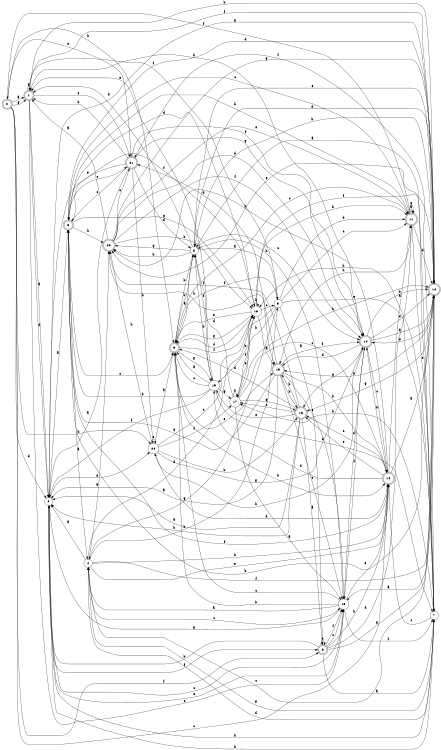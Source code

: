 digraph n19_1 {
__start0 [label="" shape="none"];

rankdir=LR;
size="8,5";

s0 [style="rounded,filled", color="black", fillcolor="white" shape="doublecircle", label="0"];
s1 [style="rounded,filled", color="black", fillcolor="white" shape="doublecircle", label="1"];
s2 [style="filled", color="black", fillcolor="white" shape="circle", label="2"];
s3 [style="rounded,filled", color="black", fillcolor="white" shape="doublecircle", label="3"];
s4 [style="filled", color="black", fillcolor="white" shape="circle", label="4"];
s5 [style="filled", color="black", fillcolor="white" shape="circle", label="5"];
s6 [style="rounded,filled", color="black", fillcolor="white" shape="doublecircle", label="6"];
s7 [style="filled", color="black", fillcolor="white" shape="circle", label="7"];
s8 [style="filled", color="black", fillcolor="white" shape="circle", label="8"];
s9 [style="rounded,filled", color="black", fillcolor="white" shape="doublecircle", label="9"];
s10 [style="rounded,filled", color="black", fillcolor="white" shape="doublecircle", label="10"];
s11 [style="rounded,filled", color="black", fillcolor="white" shape="doublecircle", label="11"];
s12 [style="rounded,filled", color="black", fillcolor="white" shape="doublecircle", label="12"];
s13 [style="filled", color="black", fillcolor="white" shape="circle", label="13"];
s14 [style="rounded,filled", color="black", fillcolor="white" shape="doublecircle", label="14"];
s15 [style="rounded,filled", color="black", fillcolor="white" shape="doublecircle", label="15"];
s16 [style="rounded,filled", color="black", fillcolor="white" shape="doublecircle", label="16"];
s17 [style="filled", color="black", fillcolor="white" shape="circle", label="17"];
s18 [style="filled", color="black", fillcolor="white" shape="circle", label="18"];
s19 [style="filled", color="black", fillcolor="white" shape="circle", label="19"];
s20 [style="rounded,filled", color="black", fillcolor="white" shape="doublecircle", label="20"];
s21 [style="rounded,filled", color="black", fillcolor="white" shape="doublecircle", label="21"];
s22 [style="filled", color="black", fillcolor="white" shape="circle", label="22"];
s0 -> s1 [label="a"];
s0 -> s9 [label="b"];
s0 -> s10 [label="c"];
s0 -> s2 [label="d"];
s0 -> s21 [label="e"];
s0 -> s6 [label="f"];
s0 -> s1 [label="g"];
s0 -> s22 [label="h"];
s1 -> s2 [label="a"];
s1 -> s12 [label="b"];
s1 -> s13 [label="c"];
s1 -> s2 [label="d"];
s1 -> s21 [label="e"];
s1 -> s5 [label="f"];
s1 -> s1 [label="g"];
s1 -> s14 [label="h"];
s2 -> s3 [label="a"];
s2 -> s7 [label="b"];
s2 -> s13 [label="c"];
s2 -> s22 [label="d"];
s2 -> s13 [label="e"];
s2 -> s6 [label="f"];
s2 -> s12 [label="g"];
s2 -> s7 [label="h"];
s3 -> s4 [label="a"];
s3 -> s12 [label="b"];
s3 -> s9 [label="c"];
s3 -> s12 [label="d"];
s3 -> s21 [label="e"];
s3 -> s18 [label="f"];
s3 -> s18 [label="g"];
s3 -> s20 [label="h"];
s4 -> s2 [label="a"];
s4 -> s5 [label="b"];
s4 -> s13 [label="c"];
s4 -> s18 [label="d"];
s4 -> s10 [label="e"];
s4 -> s12 [label="f"];
s4 -> s20 [label="g"];
s4 -> s10 [label="h"];
s5 -> s6 [label="a"];
s5 -> s19 [label="b"];
s5 -> s11 [label="c"];
s5 -> s11 [label="d"];
s5 -> s7 [label="e"];
s5 -> s9 [label="f"];
s5 -> s4 [label="g"];
s5 -> s17 [label="h"];
s6 -> s7 [label="a"];
s6 -> s2 [label="b"];
s6 -> s13 [label="c"];
s6 -> s11 [label="d"];
s6 -> s6 [label="e"];
s6 -> s13 [label="f"];
s6 -> s12 [label="g"];
s6 -> s10 [label="h"];
s7 -> s8 [label="a"];
s7 -> s17 [label="b"];
s7 -> s10 [label="c"];
s7 -> s4 [label="d"];
s7 -> s20 [label="e"];
s7 -> s21 [label="f"];
s7 -> s4 [label="g"];
s7 -> s18 [label="h"];
s8 -> s5 [label="a"];
s8 -> s9 [label="b"];
s8 -> s14 [label="c"];
s8 -> s1 [label="d"];
s8 -> s12 [label="e"];
s8 -> s19 [label="f"];
s8 -> s20 [label="g"];
s8 -> s20 [label="h"];
s9 -> s8 [label="a"];
s9 -> s10 [label="b"];
s9 -> s11 [label="c"];
s9 -> s18 [label="d"];
s9 -> s15 [label="e"];
s9 -> s18 [label="f"];
s9 -> s19 [label="g"];
s9 -> s8 [label="h"];
s10 -> s11 [label="a"];
s10 -> s14 [label="b"];
s10 -> s16 [label="c"];
s10 -> s19 [label="d"];
s10 -> s16 [label="e"];
s10 -> s3 [label="f"];
s10 -> s12 [label="g"];
s10 -> s20 [label="h"];
s11 -> s11 [label="a"];
s11 -> s3 [label="b"];
s11 -> s3 [label="c"];
s11 -> s12 [label="d"];
s11 -> s7 [label="e"];
s11 -> s0 [label="f"];
s11 -> s11 [label="g"];
s11 -> s15 [label="h"];
s12 -> s13 [label="a"];
s12 -> s15 [label="b"];
s12 -> s4 [label="c"];
s12 -> s8 [label="d"];
s12 -> s14 [label="e"];
s12 -> s1 [label="f"];
s12 -> s16 [label="g"];
s12 -> s8 [label="h"];
s13 -> s4 [label="a"];
s13 -> s9 [label="b"];
s13 -> s9 [label="c"];
s13 -> s14 [label="d"];
s13 -> s10 [label="e"];
s13 -> s7 [label="f"];
s13 -> s2 [label="g"];
s13 -> s8 [label="h"];
s14 -> s12 [label="a"];
s14 -> s12 [label="b"];
s14 -> s10 [label="c"];
s14 -> s15 [label="d"];
s14 -> s12 [label="e"];
s14 -> s13 [label="f"];
s14 -> s16 [label="g"];
s14 -> s22 [label="h"];
s15 -> s2 [label="a"];
s15 -> s16 [label="b"];
s15 -> s13 [label="c"];
s15 -> s21 [label="d"];
s15 -> s13 [label="e"];
s15 -> s14 [label="f"];
s15 -> s3 [label="g"];
s15 -> s10 [label="h"];
s16 -> s6 [label="a"];
s16 -> s15 [label="b"];
s16 -> s17 [label="c"];
s16 -> s9 [label="d"];
s16 -> s19 [label="e"];
s16 -> s20 [label="f"];
s16 -> s2 [label="g"];
s16 -> s2 [label="h"];
s17 -> s13 [label="a"];
s17 -> s17 [label="b"];
s17 -> s10 [label="c"];
s17 -> s8 [label="d"];
s17 -> s18 [label="e"];
s17 -> s18 [label="f"];
s17 -> s16 [label="g"];
s17 -> s12 [label="h"];
s18 -> s15 [label="a"];
s18 -> s11 [label="b"];
s18 -> s5 [label="c"];
s18 -> s3 [label="d"];
s18 -> s9 [label="e"];
s18 -> s12 [label="f"];
s18 -> s9 [label="g"];
s18 -> s18 [label="h"];
s19 -> s9 [label="a"];
s19 -> s3 [label="b"];
s19 -> s9 [label="c"];
s19 -> s7 [label="d"];
s19 -> s1 [label="e"];
s19 -> s2 [label="f"];
s19 -> s17 [label="g"];
s19 -> s8 [label="h"];
s20 -> s1 [label="a"];
s20 -> s18 [label="b"];
s20 -> s21 [label="c"];
s20 -> s14 [label="d"];
s20 -> s11 [label="e"];
s20 -> s14 [label="f"];
s20 -> s12 [label="g"];
s20 -> s15 [label="h"];
s21 -> s2 [label="a"];
s21 -> s1 [label="b"];
s21 -> s3 [label="c"];
s21 -> s8 [label="d"];
s21 -> s2 [label="e"];
s21 -> s14 [label="f"];
s21 -> s14 [label="g"];
s21 -> s22 [label="h"];
s22 -> s9 [label="a"];
s22 -> s16 [label="b"];
s22 -> s18 [label="c"];
s22 -> s10 [label="d"];
s22 -> s22 [label="e"];
s22 -> s17 [label="f"];
s22 -> s14 [label="g"];
s22 -> s20 [label="h"];

}